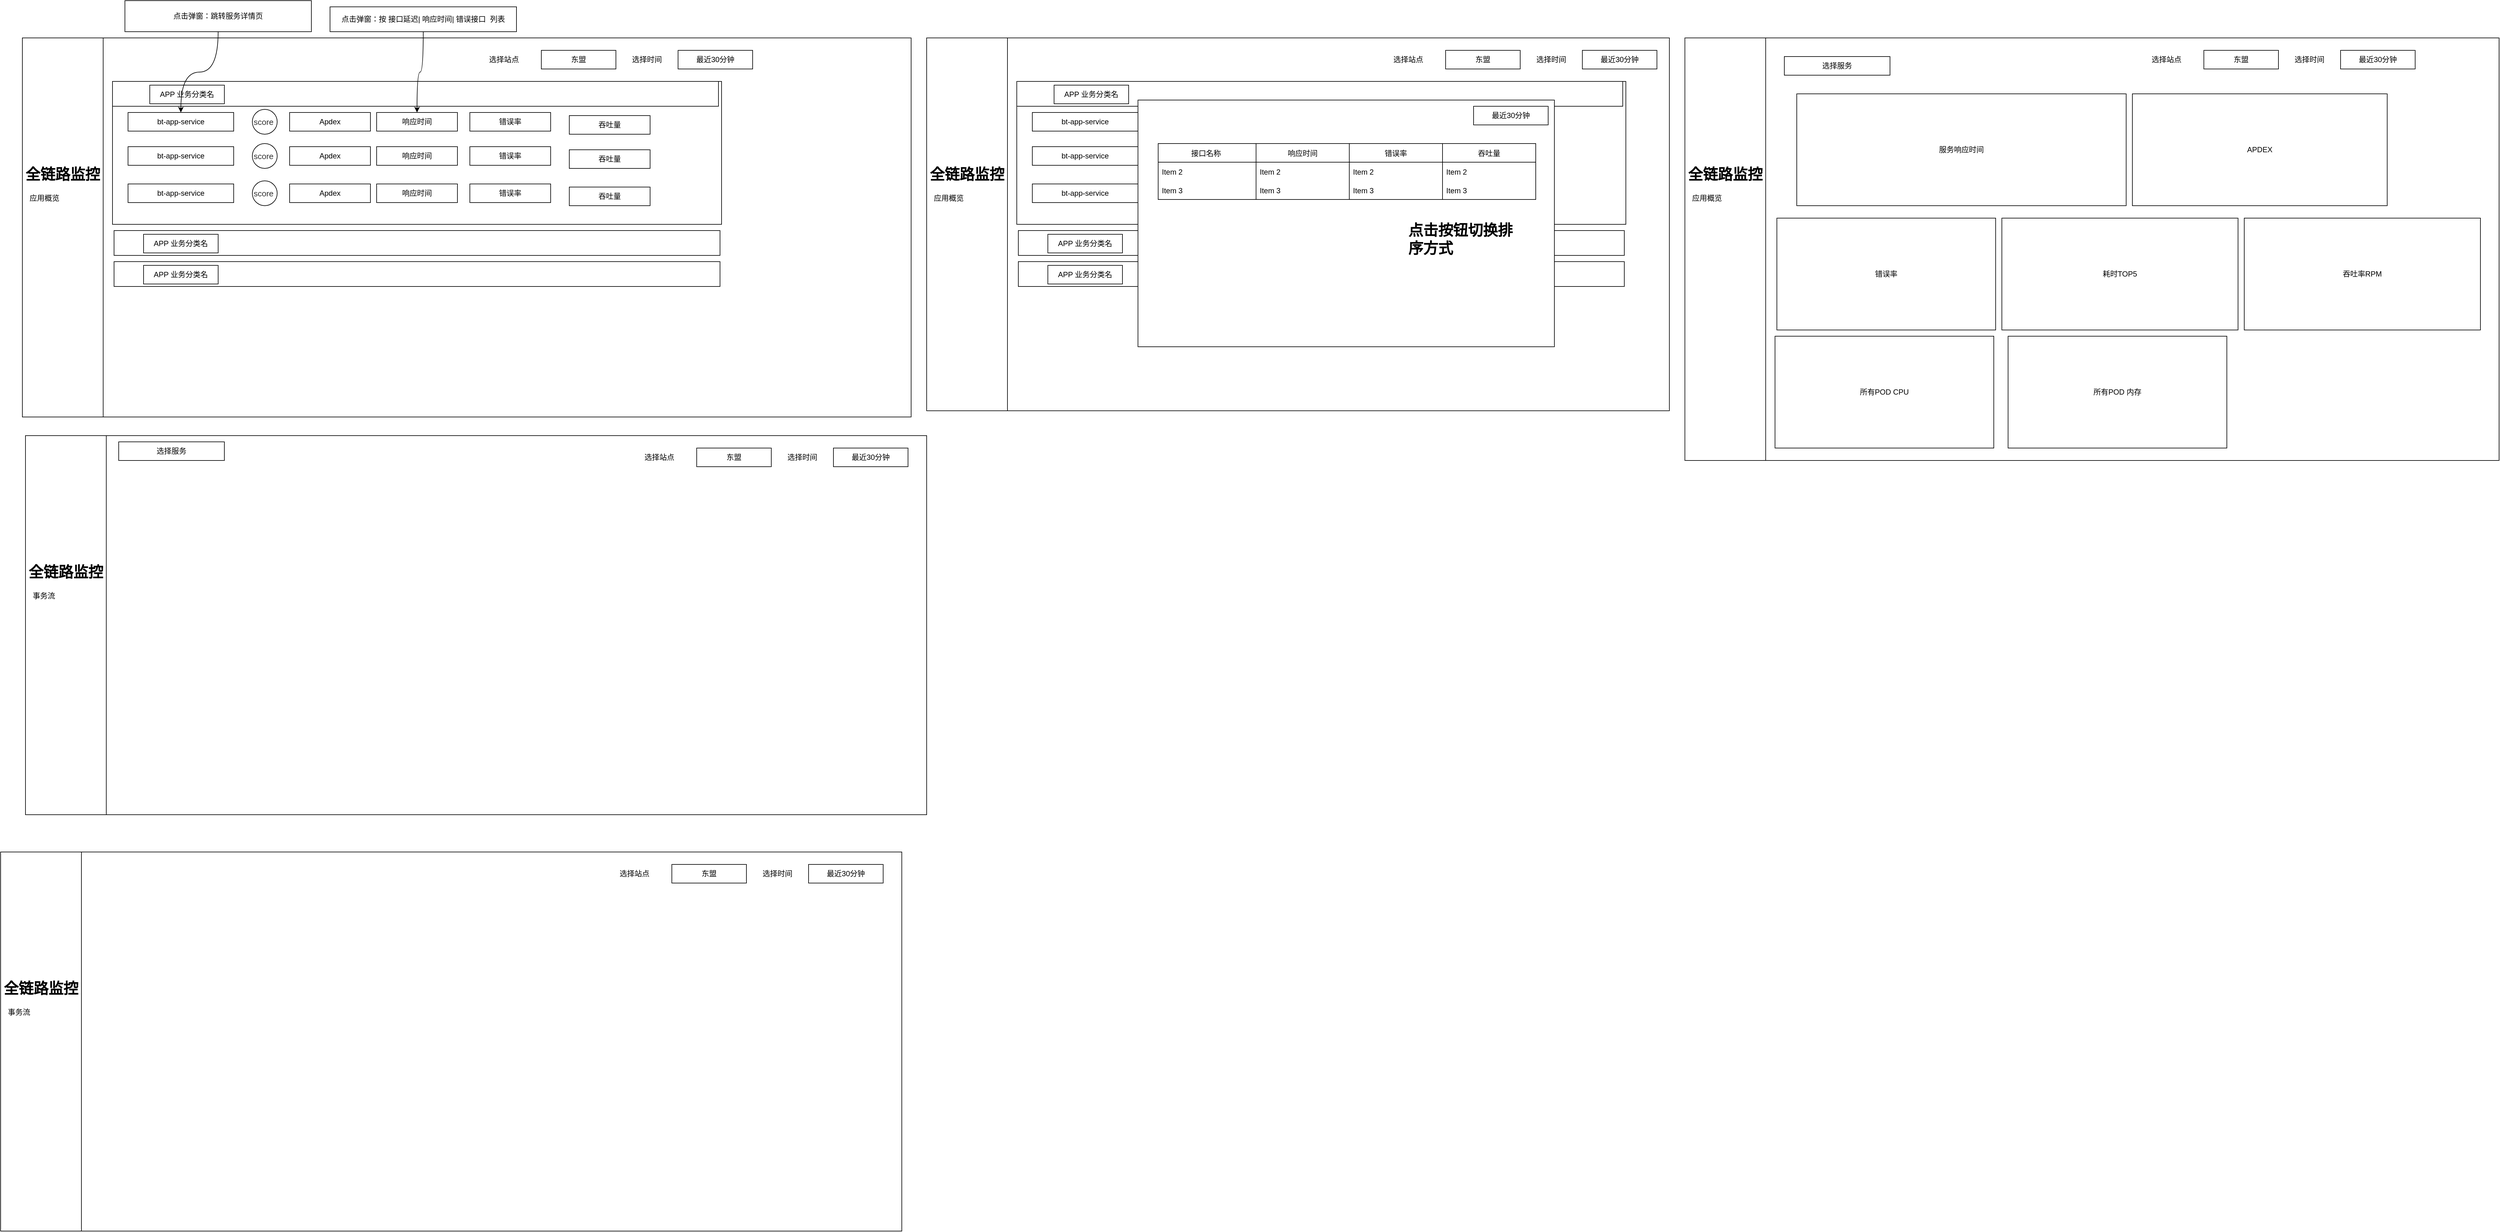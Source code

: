 <mxfile version="20.0.1" type="github">
  <diagram id="zfn3NuKyWQ2x2j2dKrCw" name="第 1 页">
    <mxGraphModel dx="1422" dy="794" grid="1" gridSize="10" guides="1" tooltips="1" connect="1" arrows="1" fold="1" page="1" pageScale="1" pageWidth="827" pageHeight="1169" math="0" shadow="0">
      <root>
        <mxCell id="0" />
        <mxCell id="1" parent="0" />
        <mxCell id="f-9odYpLVWEYG3a2OQfo-1" value="" style="swimlane;horizontal=0;startSize=130;" parent="1" vertex="1">
          <mxGeometry x="75" y="90" width="1430" height="610" as="geometry" />
        </mxCell>
        <mxCell id="f-9odYpLVWEYG3a2OQfo-47" value="" style="rounded=0;whiteSpace=wrap;html=1;" parent="f-9odYpLVWEYG3a2OQfo-1" vertex="1">
          <mxGeometry x="145" y="70" width="980" height="230" as="geometry" />
        </mxCell>
        <mxCell id="f-9odYpLVWEYG3a2OQfo-3" value="&lt;h1&gt;全链路监控&lt;/h1&gt;&lt;div&gt;&amp;nbsp; 应用概览&lt;/div&gt;" style="text;html=1;strokeColor=none;fillColor=none;spacing=5;spacingTop=-20;whiteSpace=wrap;overflow=hidden;rounded=0;" parent="f-9odYpLVWEYG3a2OQfo-1" vertex="1">
          <mxGeometry y="200" width="130" height="190" as="geometry" />
        </mxCell>
        <mxCell id="f-9odYpLVWEYG3a2OQfo-5" value="东盟" style="rounded=0;whiteSpace=wrap;html=1;" parent="f-9odYpLVWEYG3a2OQfo-1" vertex="1">
          <mxGeometry x="835" y="20" width="120" height="30" as="geometry" />
        </mxCell>
        <mxCell id="f-9odYpLVWEYG3a2OQfo-6" value="选择站点" style="text;html=1;strokeColor=none;fillColor=none;align=center;verticalAlign=middle;whiteSpace=wrap;rounded=0;" parent="f-9odYpLVWEYG3a2OQfo-1" vertex="1">
          <mxGeometry x="745" y="20" width="60" height="30" as="geometry" />
        </mxCell>
        <mxCell id="f-9odYpLVWEYG3a2OQfo-7" value="选择时间" style="text;html=1;strokeColor=none;fillColor=none;align=center;verticalAlign=middle;whiteSpace=wrap;rounded=0;" parent="f-9odYpLVWEYG3a2OQfo-1" vertex="1">
          <mxGeometry x="975" y="20" width="60" height="30" as="geometry" />
        </mxCell>
        <mxCell id="f-9odYpLVWEYG3a2OQfo-13" value="最近30分钟" style="rounded=0;whiteSpace=wrap;html=1;" parent="f-9odYpLVWEYG3a2OQfo-1" vertex="1">
          <mxGeometry x="1055" y="20" width="120" height="30" as="geometry" />
        </mxCell>
        <mxCell id="f-9odYpLVWEYG3a2OQfo-14" value="bt-app-service" style="rounded=0;whiteSpace=wrap;html=1;" parent="f-9odYpLVWEYG3a2OQfo-1" vertex="1">
          <mxGeometry x="170" y="120" width="170" height="30" as="geometry" />
        </mxCell>
        <mxCell id="f-9odYpLVWEYG3a2OQfo-19" value="&lt;span style=&quot;color: rgb(51, 51, 51); font-family: Arial, sans-serif; font-size: 13px; text-align: start; background-color: rgb(255, 255, 255);&quot;&gt;score&amp;nbsp;&lt;/span&gt;" style="ellipse;whiteSpace=wrap;html=1;aspect=fixed;" parent="f-9odYpLVWEYG3a2OQfo-1" vertex="1">
          <mxGeometry x="370" y="115" width="40" height="40" as="geometry" />
        </mxCell>
        <mxCell id="f-9odYpLVWEYG3a2OQfo-20" value="Apdex" style="rounded=0;whiteSpace=wrap;html=1;" parent="f-9odYpLVWEYG3a2OQfo-1" vertex="1">
          <mxGeometry x="430" y="120" width="130" height="30" as="geometry" />
        </mxCell>
        <mxCell id="f-9odYpLVWEYG3a2OQfo-21" value="响应时间" style="rounded=0;whiteSpace=wrap;html=1;" parent="f-9odYpLVWEYG3a2OQfo-1" vertex="1">
          <mxGeometry x="570" y="120" width="130" height="30" as="geometry" />
        </mxCell>
        <mxCell id="f-9odYpLVWEYG3a2OQfo-22" value="错误率" style="rounded=0;whiteSpace=wrap;html=1;" parent="f-9odYpLVWEYG3a2OQfo-1" vertex="1">
          <mxGeometry x="720" y="120" width="130" height="30" as="geometry" />
        </mxCell>
        <mxCell id="f-9odYpLVWEYG3a2OQfo-34" value="吞吐量" style="rounded=0;whiteSpace=wrap;html=1;" parent="f-9odYpLVWEYG3a2OQfo-1" vertex="1">
          <mxGeometry x="880" y="125" width="130" height="30" as="geometry" />
        </mxCell>
        <mxCell id="f-9odYpLVWEYG3a2OQfo-35" value="bt-app-service" style="rounded=0;whiteSpace=wrap;html=1;" parent="f-9odYpLVWEYG3a2OQfo-1" vertex="1">
          <mxGeometry x="170" y="175" width="170" height="30" as="geometry" />
        </mxCell>
        <mxCell id="f-9odYpLVWEYG3a2OQfo-36" value="&lt;span style=&quot;color: rgb(51, 51, 51); font-family: Arial, sans-serif; font-size: 13px; text-align: start; background-color: rgb(255, 255, 255);&quot;&gt;score&amp;nbsp;&lt;/span&gt;" style="ellipse;whiteSpace=wrap;html=1;aspect=fixed;" parent="f-9odYpLVWEYG3a2OQfo-1" vertex="1">
          <mxGeometry x="370" y="170" width="40" height="40" as="geometry" />
        </mxCell>
        <mxCell id="f-9odYpLVWEYG3a2OQfo-37" value="Apdex" style="rounded=0;whiteSpace=wrap;html=1;" parent="f-9odYpLVWEYG3a2OQfo-1" vertex="1">
          <mxGeometry x="430" y="175" width="130" height="30" as="geometry" />
        </mxCell>
        <mxCell id="f-9odYpLVWEYG3a2OQfo-38" value="响应时间" style="rounded=0;whiteSpace=wrap;html=1;" parent="f-9odYpLVWEYG3a2OQfo-1" vertex="1">
          <mxGeometry x="570" y="175" width="130" height="30" as="geometry" />
        </mxCell>
        <mxCell id="f-9odYpLVWEYG3a2OQfo-39" value="错误率" style="rounded=0;whiteSpace=wrap;html=1;" parent="f-9odYpLVWEYG3a2OQfo-1" vertex="1">
          <mxGeometry x="720" y="175" width="130" height="30" as="geometry" />
        </mxCell>
        <mxCell id="f-9odYpLVWEYG3a2OQfo-40" value="吞吐量" style="rounded=0;whiteSpace=wrap;html=1;" parent="f-9odYpLVWEYG3a2OQfo-1" vertex="1">
          <mxGeometry x="880" y="180" width="130" height="30" as="geometry" />
        </mxCell>
        <mxCell id="f-9odYpLVWEYG3a2OQfo-41" value="bt-app-service" style="rounded=0;whiteSpace=wrap;html=1;" parent="f-9odYpLVWEYG3a2OQfo-1" vertex="1">
          <mxGeometry x="170" y="235" width="170" height="30" as="geometry" />
        </mxCell>
        <mxCell id="f-9odYpLVWEYG3a2OQfo-42" value="&lt;span style=&quot;color: rgb(51, 51, 51); font-family: Arial, sans-serif; font-size: 13px; text-align: start; background-color: rgb(255, 255, 255);&quot;&gt;score&amp;nbsp;&lt;/span&gt;" style="ellipse;whiteSpace=wrap;html=1;aspect=fixed;" parent="f-9odYpLVWEYG3a2OQfo-1" vertex="1">
          <mxGeometry x="370" y="230" width="40" height="40" as="geometry" />
        </mxCell>
        <mxCell id="f-9odYpLVWEYG3a2OQfo-43" value="Apdex" style="rounded=0;whiteSpace=wrap;html=1;" parent="f-9odYpLVWEYG3a2OQfo-1" vertex="1">
          <mxGeometry x="430" y="235" width="130" height="30" as="geometry" />
        </mxCell>
        <mxCell id="f-9odYpLVWEYG3a2OQfo-44" value="响应时间" style="rounded=0;whiteSpace=wrap;html=1;" parent="f-9odYpLVWEYG3a2OQfo-1" vertex="1">
          <mxGeometry x="570" y="235" width="130" height="30" as="geometry" />
        </mxCell>
        <mxCell id="f-9odYpLVWEYG3a2OQfo-45" value="错误率" style="rounded=0;whiteSpace=wrap;html=1;" parent="f-9odYpLVWEYG3a2OQfo-1" vertex="1">
          <mxGeometry x="720" y="235" width="130" height="30" as="geometry" />
        </mxCell>
        <mxCell id="f-9odYpLVWEYG3a2OQfo-46" value="吞吐量" style="rounded=0;whiteSpace=wrap;html=1;" parent="f-9odYpLVWEYG3a2OQfo-1" vertex="1">
          <mxGeometry x="880" y="240" width="130" height="30" as="geometry" />
        </mxCell>
        <mxCell id="f-9odYpLVWEYG3a2OQfo-48" value="" style="rounded=0;whiteSpace=wrap;html=1;" parent="f-9odYpLVWEYG3a2OQfo-1" vertex="1">
          <mxGeometry x="145" y="70" width="975" height="40" as="geometry" />
        </mxCell>
        <mxCell id="f-9odYpLVWEYG3a2OQfo-51" value="" style="shape=image;html=1;verticalAlign=top;verticalLabelPosition=bottom;labelBackgroundColor=#ffffff;imageAspect=0;aspect=fixed;image=https://cdn0.iconfinder.com/data/icons/google-material-design-3-0/48/ic_add_circle_outline_48px-128.png" parent="f-9odYpLVWEYG3a2OQfo-1" vertex="1">
          <mxGeometry x="145" y="72" width="38" height="38" as="geometry" />
        </mxCell>
        <mxCell id="f-9odYpLVWEYG3a2OQfo-52" value="APP 业务分类名" style="rounded=0;whiteSpace=wrap;html=1;" parent="f-9odYpLVWEYG3a2OQfo-1" vertex="1">
          <mxGeometry x="205" y="76" width="120" height="30" as="geometry" />
        </mxCell>
        <mxCell id="f-9odYpLVWEYG3a2OQfo-75" value="" style="rounded=0;whiteSpace=wrap;html=1;" parent="f-9odYpLVWEYG3a2OQfo-1" vertex="1">
          <mxGeometry x="147.5" y="310" width="975" height="40" as="geometry" />
        </mxCell>
        <mxCell id="f-9odYpLVWEYG3a2OQfo-76" value="" style="shape=image;html=1;verticalAlign=top;verticalLabelPosition=bottom;labelBackgroundColor=#ffffff;imageAspect=0;aspect=fixed;image=https://cdn0.iconfinder.com/data/icons/google-material-design-3-0/48/ic_add_circle_outline_48px-128.png" parent="f-9odYpLVWEYG3a2OQfo-1" vertex="1">
          <mxGeometry x="155" y="312" width="38" height="38" as="geometry" />
        </mxCell>
        <mxCell id="f-9odYpLVWEYG3a2OQfo-77" value="APP 业务分类名" style="rounded=0;whiteSpace=wrap;html=1;" parent="f-9odYpLVWEYG3a2OQfo-1" vertex="1">
          <mxGeometry x="195" y="316" width="120" height="30" as="geometry" />
        </mxCell>
        <mxCell id="f-9odYpLVWEYG3a2OQfo-79" value="" style="rounded=0;whiteSpace=wrap;html=1;" parent="f-9odYpLVWEYG3a2OQfo-1" vertex="1">
          <mxGeometry x="147.5" y="360" width="975" height="40" as="geometry" />
        </mxCell>
        <mxCell id="f-9odYpLVWEYG3a2OQfo-80" value="" style="shape=image;html=1;verticalAlign=top;verticalLabelPosition=bottom;labelBackgroundColor=#ffffff;imageAspect=0;aspect=fixed;image=https://cdn0.iconfinder.com/data/icons/google-material-design-3-0/48/ic_add_circle_outline_48px-128.png" parent="f-9odYpLVWEYG3a2OQfo-1" vertex="1">
          <mxGeometry x="155" y="362" width="38" height="38" as="geometry" />
        </mxCell>
        <mxCell id="f-9odYpLVWEYG3a2OQfo-81" value="APP 业务分类名" style="rounded=0;whiteSpace=wrap;html=1;" parent="f-9odYpLVWEYG3a2OQfo-1" vertex="1">
          <mxGeometry x="195" y="366" width="120" height="30" as="geometry" />
        </mxCell>
        <mxCell id="7d7tqYi4WP06SzkIWCzc-2" value="" style="swimlane;horizontal=0;startSize=130;" vertex="1" parent="1">
          <mxGeometry x="1530" y="90" width="1195" height="600" as="geometry" />
        </mxCell>
        <mxCell id="7d7tqYi4WP06SzkIWCzc-3" value="" style="rounded=0;whiteSpace=wrap;html=1;" vertex="1" parent="7d7tqYi4WP06SzkIWCzc-2">
          <mxGeometry x="145" y="70" width="980" height="230" as="geometry" />
        </mxCell>
        <mxCell id="7d7tqYi4WP06SzkIWCzc-4" value="&lt;h1&gt;全链路监控&lt;/h1&gt;&lt;div&gt;&amp;nbsp; 应用概览&lt;/div&gt;" style="text;html=1;strokeColor=none;fillColor=none;spacing=5;spacingTop=-20;whiteSpace=wrap;overflow=hidden;rounded=0;" vertex="1" parent="7d7tqYi4WP06SzkIWCzc-2">
          <mxGeometry y="200" width="130" height="190" as="geometry" />
        </mxCell>
        <mxCell id="7d7tqYi4WP06SzkIWCzc-5" value="东盟" style="rounded=0;whiteSpace=wrap;html=1;" vertex="1" parent="7d7tqYi4WP06SzkIWCzc-2">
          <mxGeometry x="835" y="20" width="120" height="30" as="geometry" />
        </mxCell>
        <mxCell id="7d7tqYi4WP06SzkIWCzc-6" value="选择站点" style="text;html=1;strokeColor=none;fillColor=none;align=center;verticalAlign=middle;whiteSpace=wrap;rounded=0;" vertex="1" parent="7d7tqYi4WP06SzkIWCzc-2">
          <mxGeometry x="745" y="20" width="60" height="30" as="geometry" />
        </mxCell>
        <mxCell id="7d7tqYi4WP06SzkIWCzc-7" value="选择时间" style="text;html=1;strokeColor=none;fillColor=none;align=center;verticalAlign=middle;whiteSpace=wrap;rounded=0;" vertex="1" parent="7d7tqYi4WP06SzkIWCzc-2">
          <mxGeometry x="975" y="20" width="60" height="30" as="geometry" />
        </mxCell>
        <mxCell id="7d7tqYi4WP06SzkIWCzc-8" value="最近30分钟" style="rounded=0;whiteSpace=wrap;html=1;" vertex="1" parent="7d7tqYi4WP06SzkIWCzc-2">
          <mxGeometry x="1055" y="20" width="120" height="30" as="geometry" />
        </mxCell>
        <mxCell id="7d7tqYi4WP06SzkIWCzc-9" value="bt-app-service" style="rounded=0;whiteSpace=wrap;html=1;" vertex="1" parent="7d7tqYi4WP06SzkIWCzc-2">
          <mxGeometry x="170" y="120" width="170" height="30" as="geometry" />
        </mxCell>
        <mxCell id="7d7tqYi4WP06SzkIWCzc-10" value="&lt;span style=&quot;color: rgb(51, 51, 51); font-family: Arial, sans-serif; font-size: 13px; text-align: start; background-color: rgb(255, 255, 255);&quot;&gt;score&amp;nbsp;&lt;/span&gt;" style="ellipse;whiteSpace=wrap;html=1;aspect=fixed;" vertex="1" parent="7d7tqYi4WP06SzkIWCzc-2">
          <mxGeometry x="370" y="115" width="40" height="40" as="geometry" />
        </mxCell>
        <mxCell id="7d7tqYi4WP06SzkIWCzc-11" value="Apdex" style="rounded=0;whiteSpace=wrap;html=1;" vertex="1" parent="7d7tqYi4WP06SzkIWCzc-2">
          <mxGeometry x="430" y="120" width="130" height="30" as="geometry" />
        </mxCell>
        <mxCell id="7d7tqYi4WP06SzkIWCzc-12" value="响应时间" style="rounded=0;whiteSpace=wrap;html=1;" vertex="1" parent="7d7tqYi4WP06SzkIWCzc-2">
          <mxGeometry x="570" y="120" width="130" height="30" as="geometry" />
        </mxCell>
        <mxCell id="7d7tqYi4WP06SzkIWCzc-13" value="错误率" style="rounded=0;whiteSpace=wrap;html=1;" vertex="1" parent="7d7tqYi4WP06SzkIWCzc-2">
          <mxGeometry x="720" y="120" width="130" height="30" as="geometry" />
        </mxCell>
        <mxCell id="7d7tqYi4WP06SzkIWCzc-14" value="吞吐量" style="rounded=0;whiteSpace=wrap;html=1;" vertex="1" parent="7d7tqYi4WP06SzkIWCzc-2">
          <mxGeometry x="880" y="125" width="130" height="30" as="geometry" />
        </mxCell>
        <mxCell id="7d7tqYi4WP06SzkIWCzc-15" value="bt-app-service" style="rounded=0;whiteSpace=wrap;html=1;" vertex="1" parent="7d7tqYi4WP06SzkIWCzc-2">
          <mxGeometry x="170" y="175" width="170" height="30" as="geometry" />
        </mxCell>
        <mxCell id="7d7tqYi4WP06SzkIWCzc-16" value="&lt;span style=&quot;color: rgb(51, 51, 51); font-family: Arial, sans-serif; font-size: 13px; text-align: start; background-color: rgb(255, 255, 255);&quot;&gt;score&amp;nbsp;&lt;/span&gt;" style="ellipse;whiteSpace=wrap;html=1;aspect=fixed;" vertex="1" parent="7d7tqYi4WP06SzkIWCzc-2">
          <mxGeometry x="370" y="170" width="40" height="40" as="geometry" />
        </mxCell>
        <mxCell id="7d7tqYi4WP06SzkIWCzc-17" value="Apdex" style="rounded=0;whiteSpace=wrap;html=1;" vertex="1" parent="7d7tqYi4WP06SzkIWCzc-2">
          <mxGeometry x="430" y="175" width="130" height="30" as="geometry" />
        </mxCell>
        <mxCell id="7d7tqYi4WP06SzkIWCzc-18" value="响应时间" style="rounded=0;whiteSpace=wrap;html=1;" vertex="1" parent="7d7tqYi4WP06SzkIWCzc-2">
          <mxGeometry x="570" y="175" width="130" height="30" as="geometry" />
        </mxCell>
        <mxCell id="7d7tqYi4WP06SzkIWCzc-19" value="错误率" style="rounded=0;whiteSpace=wrap;html=1;" vertex="1" parent="7d7tqYi4WP06SzkIWCzc-2">
          <mxGeometry x="720" y="175" width="130" height="30" as="geometry" />
        </mxCell>
        <mxCell id="7d7tqYi4WP06SzkIWCzc-20" value="吞吐量" style="rounded=0;whiteSpace=wrap;html=1;" vertex="1" parent="7d7tqYi4WP06SzkIWCzc-2">
          <mxGeometry x="880" y="180" width="130" height="30" as="geometry" />
        </mxCell>
        <mxCell id="7d7tqYi4WP06SzkIWCzc-21" value="bt-app-service" style="rounded=0;whiteSpace=wrap;html=1;" vertex="1" parent="7d7tqYi4WP06SzkIWCzc-2">
          <mxGeometry x="170" y="235" width="170" height="30" as="geometry" />
        </mxCell>
        <mxCell id="7d7tqYi4WP06SzkIWCzc-22" value="&lt;span style=&quot;color: rgb(51, 51, 51); font-family: Arial, sans-serif; font-size: 13px; text-align: start; background-color: rgb(255, 255, 255);&quot;&gt;score&amp;nbsp;&lt;/span&gt;" style="ellipse;whiteSpace=wrap;html=1;aspect=fixed;" vertex="1" parent="7d7tqYi4WP06SzkIWCzc-2">
          <mxGeometry x="370" y="230" width="40" height="40" as="geometry" />
        </mxCell>
        <mxCell id="7d7tqYi4WP06SzkIWCzc-23" value="Apdex" style="rounded=0;whiteSpace=wrap;html=1;" vertex="1" parent="7d7tqYi4WP06SzkIWCzc-2">
          <mxGeometry x="430" y="235" width="130" height="30" as="geometry" />
        </mxCell>
        <mxCell id="7d7tqYi4WP06SzkIWCzc-24" value="响应时间" style="rounded=0;whiteSpace=wrap;html=1;" vertex="1" parent="7d7tqYi4WP06SzkIWCzc-2">
          <mxGeometry x="570" y="235" width="130" height="30" as="geometry" />
        </mxCell>
        <mxCell id="7d7tqYi4WP06SzkIWCzc-25" value="错误率" style="rounded=0;whiteSpace=wrap;html=1;" vertex="1" parent="7d7tqYi4WP06SzkIWCzc-2">
          <mxGeometry x="720" y="235" width="130" height="30" as="geometry" />
        </mxCell>
        <mxCell id="7d7tqYi4WP06SzkIWCzc-26" value="吞吐量" style="rounded=0;whiteSpace=wrap;html=1;" vertex="1" parent="7d7tqYi4WP06SzkIWCzc-2">
          <mxGeometry x="880" y="240" width="130" height="30" as="geometry" />
        </mxCell>
        <mxCell id="7d7tqYi4WP06SzkIWCzc-27" value="" style="rounded=0;whiteSpace=wrap;html=1;" vertex="1" parent="7d7tqYi4WP06SzkIWCzc-2">
          <mxGeometry x="145" y="70" width="975" height="40" as="geometry" />
        </mxCell>
        <mxCell id="7d7tqYi4WP06SzkIWCzc-28" value="" style="shape=image;html=1;verticalAlign=top;verticalLabelPosition=bottom;labelBackgroundColor=#ffffff;imageAspect=0;aspect=fixed;image=https://cdn0.iconfinder.com/data/icons/google-material-design-3-0/48/ic_add_circle_outline_48px-128.png" vertex="1" parent="7d7tqYi4WP06SzkIWCzc-2">
          <mxGeometry x="145" y="72" width="38" height="38" as="geometry" />
        </mxCell>
        <mxCell id="7d7tqYi4WP06SzkIWCzc-29" value="APP 业务分类名" style="rounded=0;whiteSpace=wrap;html=1;" vertex="1" parent="7d7tqYi4WP06SzkIWCzc-2">
          <mxGeometry x="205" y="76" width="120" height="30" as="geometry" />
        </mxCell>
        <mxCell id="7d7tqYi4WP06SzkIWCzc-30" value="" style="rounded=0;whiteSpace=wrap;html=1;" vertex="1" parent="7d7tqYi4WP06SzkIWCzc-2">
          <mxGeometry x="147.5" y="310" width="975" height="40" as="geometry" />
        </mxCell>
        <mxCell id="7d7tqYi4WP06SzkIWCzc-31" value="" style="shape=image;html=1;verticalAlign=top;verticalLabelPosition=bottom;labelBackgroundColor=#ffffff;imageAspect=0;aspect=fixed;image=https://cdn0.iconfinder.com/data/icons/google-material-design-3-0/48/ic_add_circle_outline_48px-128.png" vertex="1" parent="7d7tqYi4WP06SzkIWCzc-2">
          <mxGeometry x="155" y="312" width="38" height="38" as="geometry" />
        </mxCell>
        <mxCell id="7d7tqYi4WP06SzkIWCzc-32" value="APP 业务分类名" style="rounded=0;whiteSpace=wrap;html=1;" vertex="1" parent="7d7tqYi4WP06SzkIWCzc-2">
          <mxGeometry x="195" y="316" width="120" height="30" as="geometry" />
        </mxCell>
        <mxCell id="7d7tqYi4WP06SzkIWCzc-33" value="" style="rounded=0;whiteSpace=wrap;html=1;" vertex="1" parent="7d7tqYi4WP06SzkIWCzc-2">
          <mxGeometry x="147.5" y="360" width="975" height="40" as="geometry" />
        </mxCell>
        <mxCell id="7d7tqYi4WP06SzkIWCzc-34" value="" style="shape=image;html=1;verticalAlign=top;verticalLabelPosition=bottom;labelBackgroundColor=#ffffff;imageAspect=0;aspect=fixed;image=https://cdn0.iconfinder.com/data/icons/google-material-design-3-0/48/ic_add_circle_outline_48px-128.png" vertex="1" parent="7d7tqYi4WP06SzkIWCzc-2">
          <mxGeometry x="155" y="362" width="38" height="38" as="geometry" />
        </mxCell>
        <mxCell id="7d7tqYi4WP06SzkIWCzc-35" value="APP 业务分类名" style="rounded=0;whiteSpace=wrap;html=1;" vertex="1" parent="7d7tqYi4WP06SzkIWCzc-2">
          <mxGeometry x="195" y="366" width="120" height="30" as="geometry" />
        </mxCell>
        <mxCell id="7d7tqYi4WP06SzkIWCzc-38" value="" style="rounded=0;whiteSpace=wrap;html=1;" vertex="1" parent="7d7tqYi4WP06SzkIWCzc-2">
          <mxGeometry x="340" y="100" width="670" height="397" as="geometry" />
        </mxCell>
        <mxCell id="7d7tqYi4WP06SzkIWCzc-39" value="接口名称 " style="swimlane;fontStyle=0;childLayout=stackLayout;horizontal=1;startSize=30;horizontalStack=0;resizeParent=1;resizeParentMax=0;resizeLast=0;collapsible=1;marginBottom=0;" vertex="1" parent="7d7tqYi4WP06SzkIWCzc-2">
          <mxGeometry x="372.5" y="170" width="157.5" height="90" as="geometry" />
        </mxCell>
        <mxCell id="7d7tqYi4WP06SzkIWCzc-41" value="Item 2" style="text;strokeColor=none;fillColor=none;align=left;verticalAlign=middle;spacingLeft=4;spacingRight=4;overflow=hidden;points=[[0,0.5],[1,0.5]];portConstraint=eastwest;rotatable=0;" vertex="1" parent="7d7tqYi4WP06SzkIWCzc-39">
          <mxGeometry y="30" width="157.5" height="30" as="geometry" />
        </mxCell>
        <mxCell id="7d7tqYi4WP06SzkIWCzc-42" value="Item 3" style="text;strokeColor=none;fillColor=none;align=left;verticalAlign=middle;spacingLeft=4;spacingRight=4;overflow=hidden;points=[[0,0.5],[1,0.5]];portConstraint=eastwest;rotatable=0;" vertex="1" parent="7d7tqYi4WP06SzkIWCzc-39">
          <mxGeometry y="60" width="157.5" height="30" as="geometry" />
        </mxCell>
        <mxCell id="7d7tqYi4WP06SzkIWCzc-44" value="响应时间" style="swimlane;fontStyle=0;childLayout=stackLayout;horizontal=1;startSize=30;horizontalStack=0;resizeParent=1;resizeParentMax=0;resizeLast=0;collapsible=1;marginBottom=0;" vertex="1" parent="7d7tqYi4WP06SzkIWCzc-2">
          <mxGeometry x="530" y="170" width="150" height="90" as="geometry" />
        </mxCell>
        <mxCell id="7d7tqYi4WP06SzkIWCzc-45" value="Item 2" style="text;strokeColor=none;fillColor=none;align=left;verticalAlign=middle;spacingLeft=4;spacingRight=4;overflow=hidden;points=[[0,0.5],[1,0.5]];portConstraint=eastwest;rotatable=0;" vertex="1" parent="7d7tqYi4WP06SzkIWCzc-44">
          <mxGeometry y="30" width="150" height="30" as="geometry" />
        </mxCell>
        <mxCell id="7d7tqYi4WP06SzkIWCzc-46" value="Item 3" style="text;strokeColor=none;fillColor=none;align=left;verticalAlign=middle;spacingLeft=4;spacingRight=4;overflow=hidden;points=[[0,0.5],[1,0.5]];portConstraint=eastwest;rotatable=0;" vertex="1" parent="7d7tqYi4WP06SzkIWCzc-44">
          <mxGeometry y="60" width="150" height="30" as="geometry" />
        </mxCell>
        <mxCell id="7d7tqYi4WP06SzkIWCzc-47" value="错误率" style="swimlane;fontStyle=0;childLayout=stackLayout;horizontal=1;startSize=30;horizontalStack=0;resizeParent=1;resizeParentMax=0;resizeLast=0;collapsible=1;marginBottom=0;" vertex="1" parent="7d7tqYi4WP06SzkIWCzc-2">
          <mxGeometry x="680" y="170" width="150" height="90" as="geometry" />
        </mxCell>
        <mxCell id="7d7tqYi4WP06SzkIWCzc-48" value="Item 2" style="text;strokeColor=none;fillColor=none;align=left;verticalAlign=middle;spacingLeft=4;spacingRight=4;overflow=hidden;points=[[0,0.5],[1,0.5]];portConstraint=eastwest;rotatable=0;" vertex="1" parent="7d7tqYi4WP06SzkIWCzc-47">
          <mxGeometry y="30" width="150" height="30" as="geometry" />
        </mxCell>
        <mxCell id="7d7tqYi4WP06SzkIWCzc-49" value="Item 3" style="text;strokeColor=none;fillColor=none;align=left;verticalAlign=middle;spacingLeft=4;spacingRight=4;overflow=hidden;points=[[0,0.5],[1,0.5]];portConstraint=eastwest;rotatable=0;" vertex="1" parent="7d7tqYi4WP06SzkIWCzc-47">
          <mxGeometry y="60" width="150" height="30" as="geometry" />
        </mxCell>
        <mxCell id="7d7tqYi4WP06SzkIWCzc-50" value="吞吐量" style="swimlane;fontStyle=0;childLayout=stackLayout;horizontal=1;startSize=30;horizontalStack=0;resizeParent=1;resizeParentMax=0;resizeLast=0;collapsible=1;marginBottom=0;" vertex="1" parent="7d7tqYi4WP06SzkIWCzc-2">
          <mxGeometry x="830" y="170" width="150" height="90" as="geometry" />
        </mxCell>
        <mxCell id="7d7tqYi4WP06SzkIWCzc-51" value="Item 2" style="text;strokeColor=none;fillColor=none;align=left;verticalAlign=middle;spacingLeft=4;spacingRight=4;overflow=hidden;points=[[0,0.5],[1,0.5]];portConstraint=eastwest;rotatable=0;" vertex="1" parent="7d7tqYi4WP06SzkIWCzc-50">
          <mxGeometry y="30" width="150" height="30" as="geometry" />
        </mxCell>
        <mxCell id="7d7tqYi4WP06SzkIWCzc-52" value="Item 3" style="text;strokeColor=none;fillColor=none;align=left;verticalAlign=middle;spacingLeft=4;spacingRight=4;overflow=hidden;points=[[0,0.5],[1,0.5]];portConstraint=eastwest;rotatable=0;" vertex="1" parent="7d7tqYi4WP06SzkIWCzc-50">
          <mxGeometry y="60" width="150" height="30" as="geometry" />
        </mxCell>
        <mxCell id="7d7tqYi4WP06SzkIWCzc-54" value="最近30分钟" style="rounded=0;whiteSpace=wrap;html=1;" vertex="1" parent="7d7tqYi4WP06SzkIWCzc-2">
          <mxGeometry x="880" y="110" width="120" height="30" as="geometry" />
        </mxCell>
        <mxCell id="7d7tqYi4WP06SzkIWCzc-57" value="&lt;h1&gt;点击按钮切换排序方式&lt;/h1&gt;" style="text;html=1;strokeColor=none;fillColor=none;spacing=5;spacingTop=-20;whiteSpace=wrap;overflow=hidden;rounded=0;" vertex="1" parent="7d7tqYi4WP06SzkIWCzc-2">
          <mxGeometry x="770" y="290" width="190" height="120" as="geometry" />
        </mxCell>
        <mxCell id="7d7tqYi4WP06SzkIWCzc-58" value="" style="swimlane;horizontal=0;startSize=130;" vertex="1" parent="1">
          <mxGeometry x="80" y="730" width="1450" height="610" as="geometry" />
        </mxCell>
        <mxCell id="7d7tqYi4WP06SzkIWCzc-60" value="&lt;h1&gt;全链路监控&lt;/h1&gt;&lt;div&gt;&amp;nbsp; 事务流&lt;/div&gt;" style="text;html=1;strokeColor=none;fillColor=none;spacing=5;spacingTop=-20;whiteSpace=wrap;overflow=hidden;rounded=0;" vertex="1" parent="7d7tqYi4WP06SzkIWCzc-58">
          <mxGeometry y="200" width="130" height="190" as="geometry" />
        </mxCell>
        <mxCell id="7d7tqYi4WP06SzkIWCzc-189" value="东盟" style="rounded=0;whiteSpace=wrap;html=1;" vertex="1" parent="7d7tqYi4WP06SzkIWCzc-58">
          <mxGeometry x="1080" y="20" width="120" height="30" as="geometry" />
        </mxCell>
        <mxCell id="7d7tqYi4WP06SzkIWCzc-190" value="选择站点" style="text;html=1;strokeColor=none;fillColor=none;align=center;verticalAlign=middle;whiteSpace=wrap;rounded=0;" vertex="1" parent="7d7tqYi4WP06SzkIWCzc-58">
          <mxGeometry x="990" y="20" width="60" height="30" as="geometry" />
        </mxCell>
        <mxCell id="7d7tqYi4WP06SzkIWCzc-191" value="选择时间" style="text;html=1;strokeColor=none;fillColor=none;align=center;verticalAlign=middle;whiteSpace=wrap;rounded=0;" vertex="1" parent="7d7tqYi4WP06SzkIWCzc-58">
          <mxGeometry x="1220" y="20" width="60" height="30" as="geometry" />
        </mxCell>
        <mxCell id="7d7tqYi4WP06SzkIWCzc-192" value="最近30分钟" style="rounded=0;whiteSpace=wrap;html=1;" vertex="1" parent="7d7tqYi4WP06SzkIWCzc-58">
          <mxGeometry x="1300" y="20" width="120" height="30" as="geometry" />
        </mxCell>
        <mxCell id="7d7tqYi4WP06SzkIWCzc-199" value="选择服务" style="rounded=0;whiteSpace=wrap;html=1;" vertex="1" parent="7d7tqYi4WP06SzkIWCzc-58">
          <mxGeometry x="150" y="10" width="170" height="30" as="geometry" />
        </mxCell>
        <mxCell id="7d7tqYi4WP06SzkIWCzc-130" value="点击弹窗：跳转服务详情页" style="rounded=0;whiteSpace=wrap;html=1;" vertex="1" parent="1">
          <mxGeometry x="240" y="30" width="300" height="50" as="geometry" />
        </mxCell>
        <mxCell id="7d7tqYi4WP06SzkIWCzc-131" style="edgeStyle=orthogonalEdgeStyle;rounded=0;orthogonalLoop=1;jettySize=auto;html=1;exitX=0.5;exitY=1;exitDx=0;exitDy=0;curved=1;" edge="1" parent="1" source="7d7tqYi4WP06SzkIWCzc-130" target="f-9odYpLVWEYG3a2OQfo-14">
          <mxGeometry relative="1" as="geometry" />
        </mxCell>
        <mxCell id="f-9odYpLVWEYG3a2OQfo-85" value="点击弹窗：按 接口延迟| 响应时间| 错误接口&amp;nbsp; 列表" style="rounded=0;whiteSpace=wrap;html=1;" parent="1" vertex="1">
          <mxGeometry x="570" y="40" width="300" height="40" as="geometry" />
        </mxCell>
        <mxCell id="f-9odYpLVWEYG3a2OQfo-87" style="edgeStyle=orthogonalEdgeStyle;rounded=0;orthogonalLoop=1;jettySize=auto;html=1;curved=1;" parent="1" source="f-9odYpLVWEYG3a2OQfo-85" target="f-9odYpLVWEYG3a2OQfo-21" edge="1">
          <mxGeometry relative="1" as="geometry" />
        </mxCell>
        <mxCell id="7d7tqYi4WP06SzkIWCzc-132" value="" style="swimlane;horizontal=0;startSize=130;" vertex="1" parent="1">
          <mxGeometry x="2750" y="90" width="1310" height="680" as="geometry" />
        </mxCell>
        <mxCell id="7d7tqYi4WP06SzkIWCzc-134" value="&lt;h1&gt;全链路监控&lt;/h1&gt;&lt;div&gt;&amp;nbsp; 应用概览&lt;/div&gt;" style="text;html=1;strokeColor=none;fillColor=none;spacing=5;spacingTop=-20;whiteSpace=wrap;overflow=hidden;rounded=0;" vertex="1" parent="7d7tqYi4WP06SzkIWCzc-132">
          <mxGeometry y="200" width="130" height="190" as="geometry" />
        </mxCell>
        <mxCell id="7d7tqYi4WP06SzkIWCzc-135" value="东盟" style="rounded=0;whiteSpace=wrap;html=1;" vertex="1" parent="7d7tqYi4WP06SzkIWCzc-132">
          <mxGeometry x="835" y="20" width="120" height="30" as="geometry" />
        </mxCell>
        <mxCell id="7d7tqYi4WP06SzkIWCzc-136" value="选择站点" style="text;html=1;strokeColor=none;fillColor=none;align=center;verticalAlign=middle;whiteSpace=wrap;rounded=0;" vertex="1" parent="7d7tqYi4WP06SzkIWCzc-132">
          <mxGeometry x="745" y="20" width="60" height="30" as="geometry" />
        </mxCell>
        <mxCell id="7d7tqYi4WP06SzkIWCzc-137" value="选择时间" style="text;html=1;strokeColor=none;fillColor=none;align=center;verticalAlign=middle;whiteSpace=wrap;rounded=0;" vertex="1" parent="7d7tqYi4WP06SzkIWCzc-132">
          <mxGeometry x="975" y="20" width="60" height="30" as="geometry" />
        </mxCell>
        <mxCell id="7d7tqYi4WP06SzkIWCzc-138" value="最近30分钟" style="rounded=0;whiteSpace=wrap;html=1;" vertex="1" parent="7d7tqYi4WP06SzkIWCzc-132">
          <mxGeometry x="1055" y="20" width="120" height="30" as="geometry" />
        </mxCell>
        <mxCell id="7d7tqYi4WP06SzkIWCzc-181" value="选择服务" style="rounded=0;whiteSpace=wrap;html=1;" vertex="1" parent="7d7tqYi4WP06SzkIWCzc-132">
          <mxGeometry x="160" y="30" width="170" height="30" as="geometry" />
        </mxCell>
        <mxCell id="7d7tqYi4WP06SzkIWCzc-182" value="服务响应时间" style="rounded=0;whiteSpace=wrap;html=1;" vertex="1" parent="7d7tqYi4WP06SzkIWCzc-132">
          <mxGeometry x="180" y="90" width="530" height="180" as="geometry" />
        </mxCell>
        <mxCell id="7d7tqYi4WP06SzkIWCzc-183" value="APDEX" style="rounded=0;whiteSpace=wrap;html=1;" vertex="1" parent="7d7tqYi4WP06SzkIWCzc-132">
          <mxGeometry x="720" y="90" width="410" height="180" as="geometry" />
        </mxCell>
        <mxCell id="7d7tqYi4WP06SzkIWCzc-184" value="错误率" style="rounded=0;whiteSpace=wrap;html=1;" vertex="1" parent="7d7tqYi4WP06SzkIWCzc-132">
          <mxGeometry x="148" y="290" width="352" height="180" as="geometry" />
        </mxCell>
        <mxCell id="7d7tqYi4WP06SzkIWCzc-185" value="耗时TOP5" style="rounded=0;whiteSpace=wrap;html=1;" vertex="1" parent="7d7tqYi4WP06SzkIWCzc-132">
          <mxGeometry x="510" y="290" width="380" height="180" as="geometry" />
        </mxCell>
        <mxCell id="7d7tqYi4WP06SzkIWCzc-186" value="吞吐率RPM" style="rounded=0;whiteSpace=wrap;html=1;" vertex="1" parent="7d7tqYi4WP06SzkIWCzc-132">
          <mxGeometry x="900" y="290" width="380" height="180" as="geometry" />
        </mxCell>
        <mxCell id="7d7tqYi4WP06SzkIWCzc-187" value="所有POD CPU" style="rounded=0;whiteSpace=wrap;html=1;" vertex="1" parent="7d7tqYi4WP06SzkIWCzc-132">
          <mxGeometry x="145" y="480" width="352" height="180" as="geometry" />
        </mxCell>
        <mxCell id="7d7tqYi4WP06SzkIWCzc-188" value="所有POD 内存" style="rounded=0;whiteSpace=wrap;html=1;" vertex="1" parent="7d7tqYi4WP06SzkIWCzc-132">
          <mxGeometry x="520" y="480" width="352" height="180" as="geometry" />
        </mxCell>
        <mxCell id="7d7tqYi4WP06SzkIWCzc-193" value="" style="swimlane;horizontal=0;startSize=130;" vertex="1" parent="1">
          <mxGeometry x="40" y="1400" width="1450" height="610" as="geometry" />
        </mxCell>
        <mxCell id="7d7tqYi4WP06SzkIWCzc-194" value="&lt;h1&gt;全链路监控&lt;/h1&gt;&lt;div&gt;&amp;nbsp; 事务流&lt;/div&gt;" style="text;html=1;strokeColor=none;fillColor=none;spacing=5;spacingTop=-20;whiteSpace=wrap;overflow=hidden;rounded=0;" vertex="1" parent="7d7tqYi4WP06SzkIWCzc-193">
          <mxGeometry y="200" width="130" height="190" as="geometry" />
        </mxCell>
        <mxCell id="7d7tqYi4WP06SzkIWCzc-195" value="东盟" style="rounded=0;whiteSpace=wrap;html=1;" vertex="1" parent="7d7tqYi4WP06SzkIWCzc-193">
          <mxGeometry x="1080" y="20" width="120" height="30" as="geometry" />
        </mxCell>
        <mxCell id="7d7tqYi4WP06SzkIWCzc-196" value="选择站点" style="text;html=1;strokeColor=none;fillColor=none;align=center;verticalAlign=middle;whiteSpace=wrap;rounded=0;" vertex="1" parent="7d7tqYi4WP06SzkIWCzc-193">
          <mxGeometry x="990" y="20" width="60" height="30" as="geometry" />
        </mxCell>
        <mxCell id="7d7tqYi4WP06SzkIWCzc-197" value="选择时间" style="text;html=1;strokeColor=none;fillColor=none;align=center;verticalAlign=middle;whiteSpace=wrap;rounded=0;" vertex="1" parent="7d7tqYi4WP06SzkIWCzc-193">
          <mxGeometry x="1220" y="20" width="60" height="30" as="geometry" />
        </mxCell>
        <mxCell id="7d7tqYi4WP06SzkIWCzc-198" value="最近30分钟" style="rounded=0;whiteSpace=wrap;html=1;" vertex="1" parent="7d7tqYi4WP06SzkIWCzc-193">
          <mxGeometry x="1300" y="20" width="120" height="30" as="geometry" />
        </mxCell>
      </root>
    </mxGraphModel>
  </diagram>
</mxfile>
